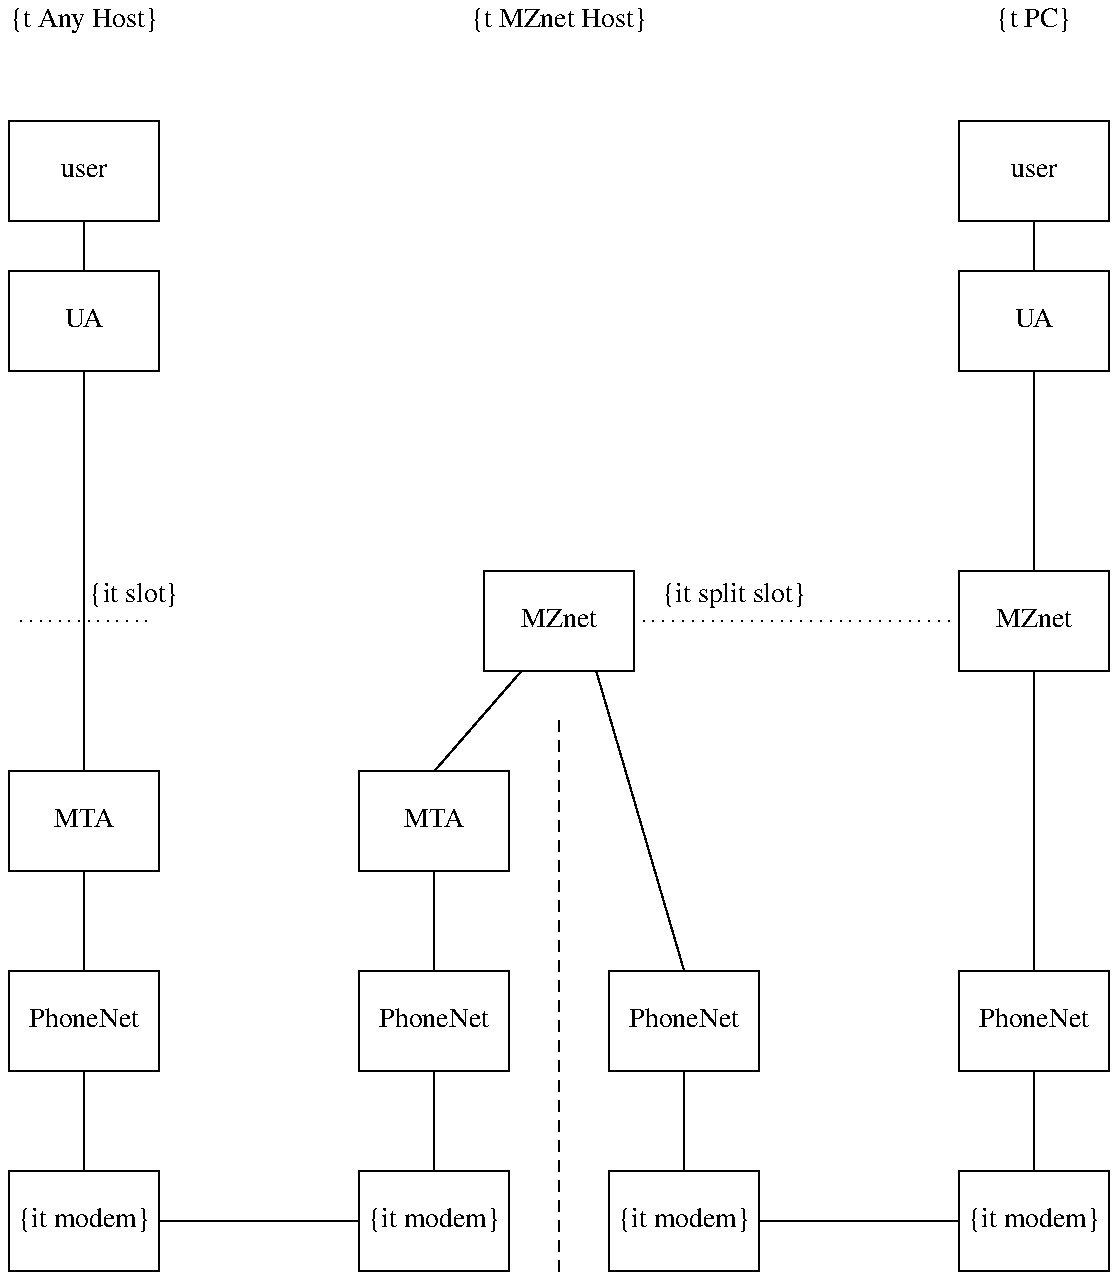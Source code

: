 .PS
B1: box "user"
B2: box "UA" with .n at (B1.s.x, B1.s.y-(lineht/2))
B3: box "MTA" with .n at (B2.s.x, B2.s.y-(lineht*4))
B4: box "PhoneNet" with .n at (B3.s.x, B3.s.y-lineht)
B5: box "{\it modem}" with .n at (B4.s.x, B4.s.y-lineht)
B6: box "{\it modem}" with .w at (B5.e.x+(linewid*2), B5.e.y)
B7: box "PhoneNet" with .s at (B6.n.x, B4.s.y)
B8: box "MTA" with .s at (B7.n.x, B3.s.y)
B9: box "MZnet" with .s at (B8.ne.x+(linewid/2), B8.n.y+lineht)
B10: box "PhoneNet" with .n at (B9.se.x+(linewid/2), B7.n.y)
B11: box "{\it modem}" with .s at (B10.s.x, B6.s.y)
B12: box "{\it modem}" with .w at (B11.e.x+(linewid*2), B11.e.y)
B13: box "PhoneNet" with .s at (B12.s.x, B10.s.y)
B14: box "MZnet" with .s at (B13.n.x, B9.s.y)
B15: box "UA" with .s at (B14.n.x, B2.s.y)
B16: box "user" with .s at (B15.n.x, B1.s.y)
line from B1.s to B2.n
line from B2.s to B3.n
line from B3.s to B4.n
line from B4.s to B5.n
line from B5.e to B6.w
line from B6.n to B7.s
line from B7.n to B8.s
line from B8.n to (B9.s.x-(boxwid/4), B9.s.y)
line from (B9.s.x+(boxwid/4), B9.s.y) to B10.n
line from B10.s to B11.n
line from B11.e to B12.w
line from B12.n to B13.s
line from B13.n to B14.s
line from B14.n to B15.s
line from B15.n to B16.s
line dashed from (B9.s.x, B9.s.y-(lineht/2)) to (B9.s.x, B6.s.y)
line dotted from (B2.sw.x+(linewid/8), B9.e.y) to (B2.se.x-(linewid/8), B9.e.y)
line dotted from B9.e to B14.w
move to (B1.n.x, B1.n.y+lineht); "{\tt Any Host}"
move to (B16.n.x, B1.n.y+lineht); "{\tt PC}"
move to (B9.n.x, B1.n.y+lineht); "{\tt MZnet Host}"
move to (B9.e.x+linewid, B9.e.y+(lineht/4)); "{\it split slot}"
move to (B2.s.x+(linewid/2), B9.e.y+(lineht/4)); "{\it slot}"
.PE
